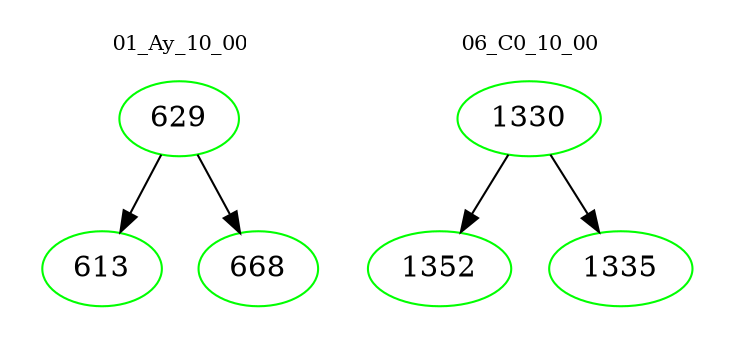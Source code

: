 digraph{
subgraph cluster_0 {
color = white
label = "01_Ay_10_00";
fontsize=10;
T0_629 [label="629", color="green"]
T0_629 -> T0_613 [color="black"]
T0_613 [label="613", color="green"]
T0_629 -> T0_668 [color="black"]
T0_668 [label="668", color="green"]
}
subgraph cluster_1 {
color = white
label = "06_C0_10_00";
fontsize=10;
T1_1330 [label="1330", color="green"]
T1_1330 -> T1_1352 [color="black"]
T1_1352 [label="1352", color="green"]
T1_1330 -> T1_1335 [color="black"]
T1_1335 [label="1335", color="green"]
}
}

